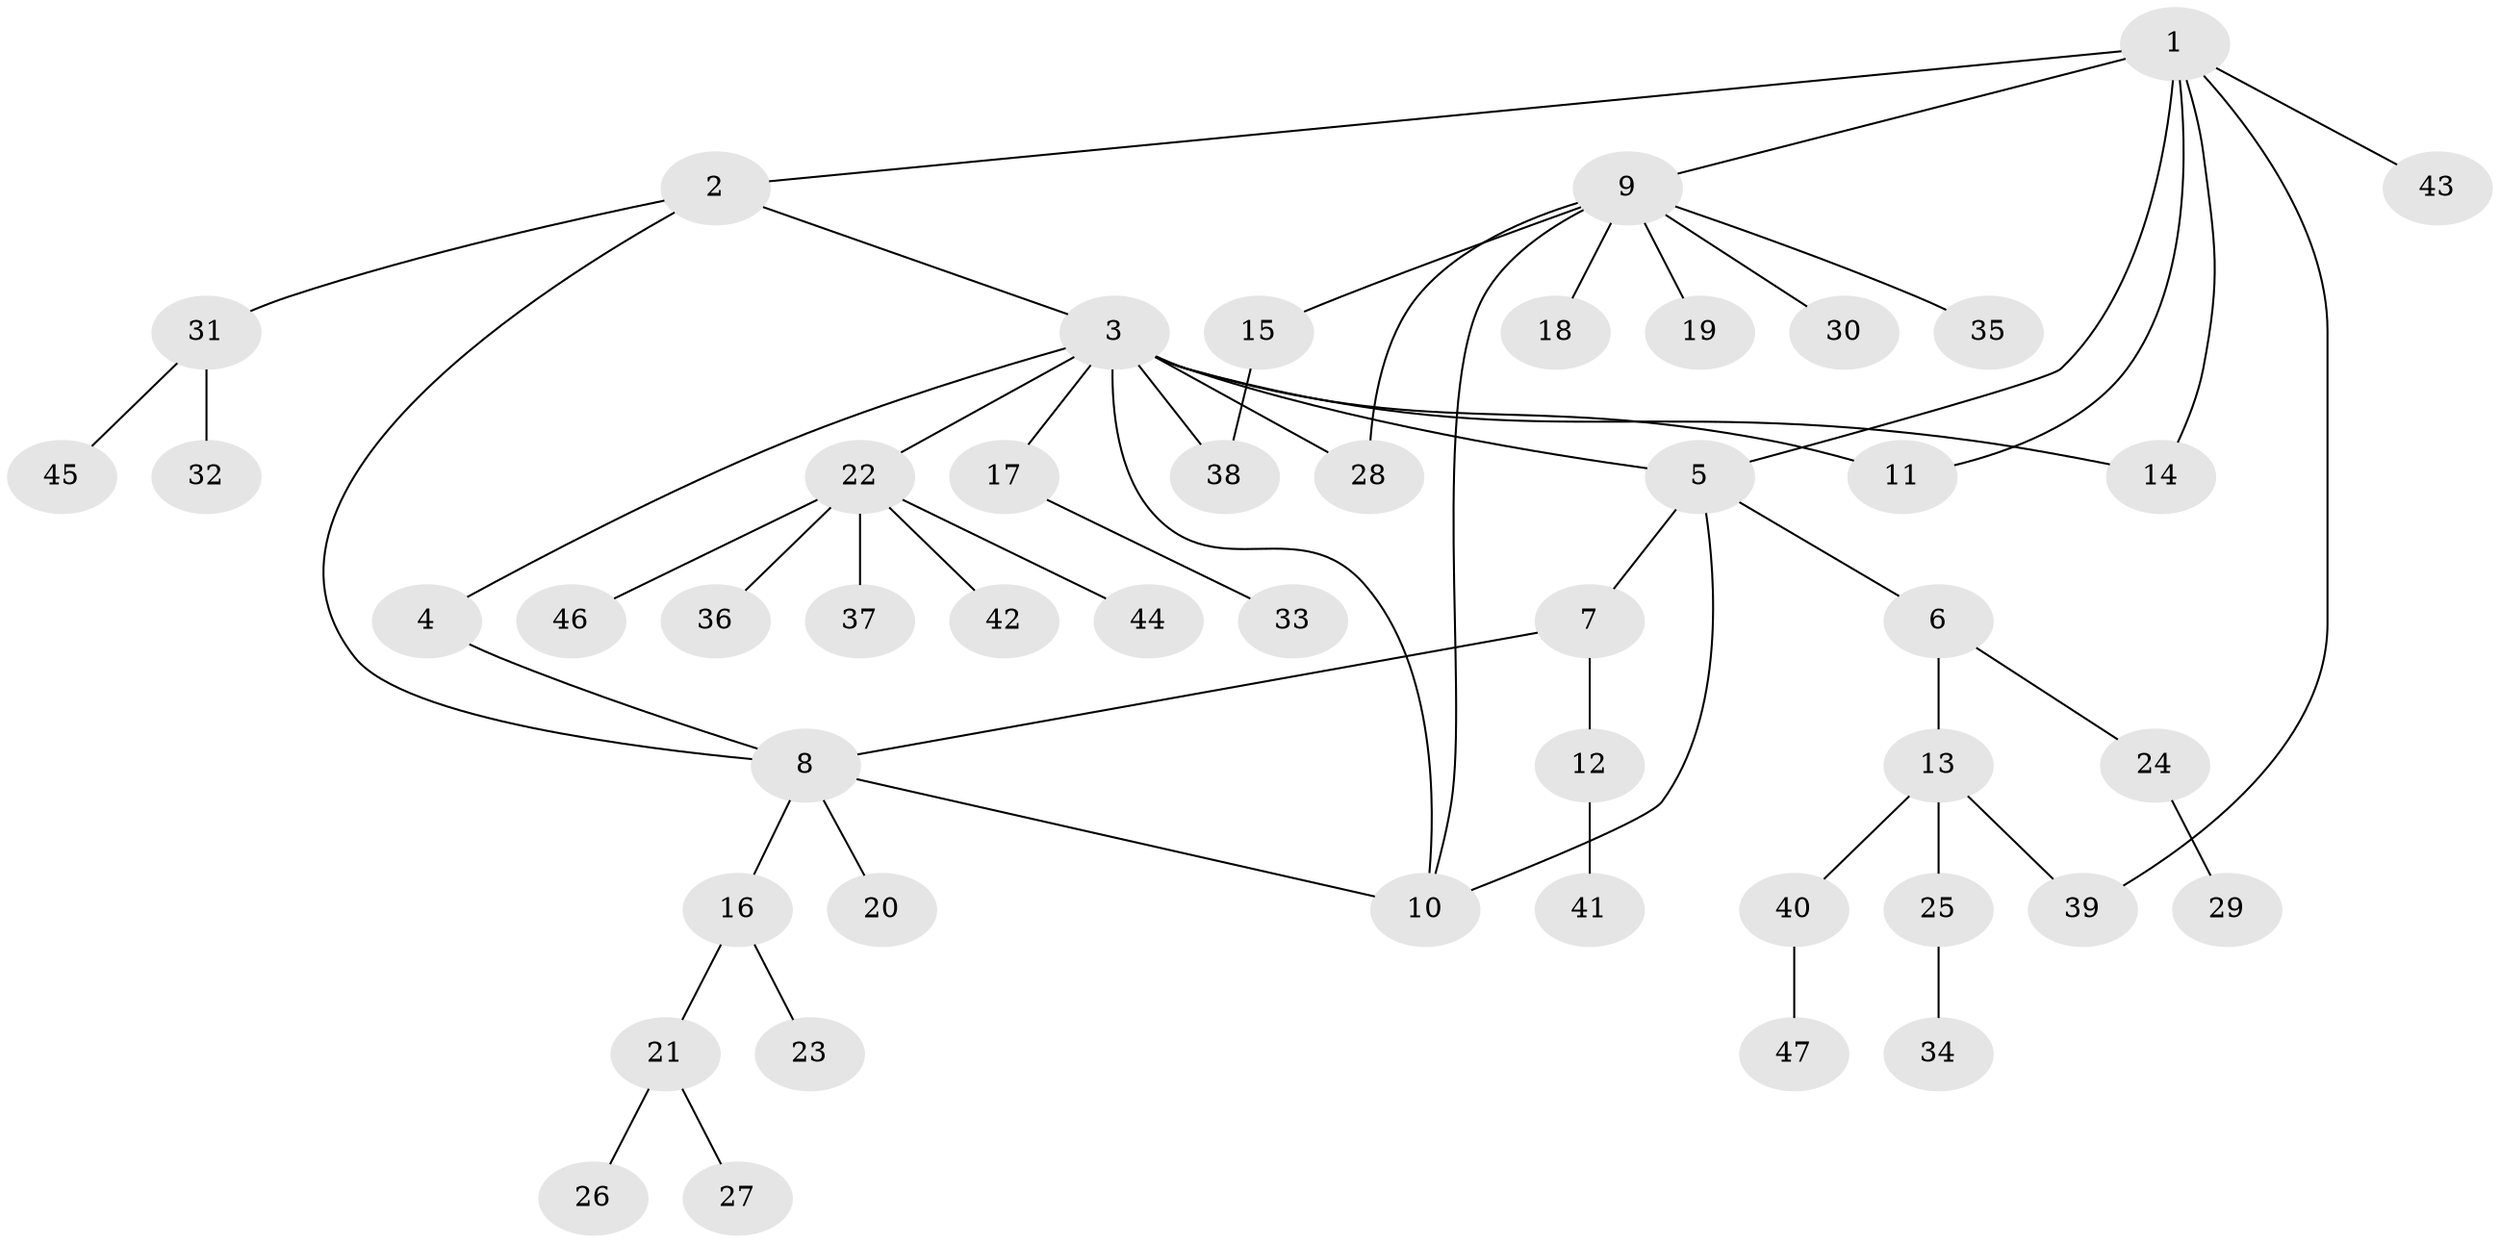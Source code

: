 // coarse degree distribution, {6: 0.0625, 12: 0.0625, 1: 0.75, 2: 0.125}
// Generated by graph-tools (version 1.1) at 2025/19/03/04/25 18:19:30]
// undirected, 47 vertices, 57 edges
graph export_dot {
graph [start="1"]
  node [color=gray90,style=filled];
  1;
  2;
  3;
  4;
  5;
  6;
  7;
  8;
  9;
  10;
  11;
  12;
  13;
  14;
  15;
  16;
  17;
  18;
  19;
  20;
  21;
  22;
  23;
  24;
  25;
  26;
  27;
  28;
  29;
  30;
  31;
  32;
  33;
  34;
  35;
  36;
  37;
  38;
  39;
  40;
  41;
  42;
  43;
  44;
  45;
  46;
  47;
  1 -- 2;
  1 -- 5;
  1 -- 9;
  1 -- 11;
  1 -- 14;
  1 -- 39;
  1 -- 43;
  2 -- 3;
  2 -- 8;
  2 -- 31;
  3 -- 4;
  3 -- 5;
  3 -- 10;
  3 -- 11;
  3 -- 14;
  3 -- 17;
  3 -- 22;
  3 -- 28;
  3 -- 38;
  4 -- 8;
  5 -- 6;
  5 -- 7;
  5 -- 10;
  6 -- 13;
  6 -- 24;
  7 -- 8;
  7 -- 12;
  8 -- 10;
  8 -- 16;
  8 -- 20;
  9 -- 10;
  9 -- 15;
  9 -- 18;
  9 -- 19;
  9 -- 28;
  9 -- 30;
  9 -- 35;
  12 -- 41;
  13 -- 25;
  13 -- 39;
  13 -- 40;
  15 -- 38;
  16 -- 21;
  16 -- 23;
  17 -- 33;
  21 -- 26;
  21 -- 27;
  22 -- 36;
  22 -- 37;
  22 -- 42;
  22 -- 44;
  22 -- 46;
  24 -- 29;
  25 -- 34;
  31 -- 32;
  31 -- 45;
  40 -- 47;
}
